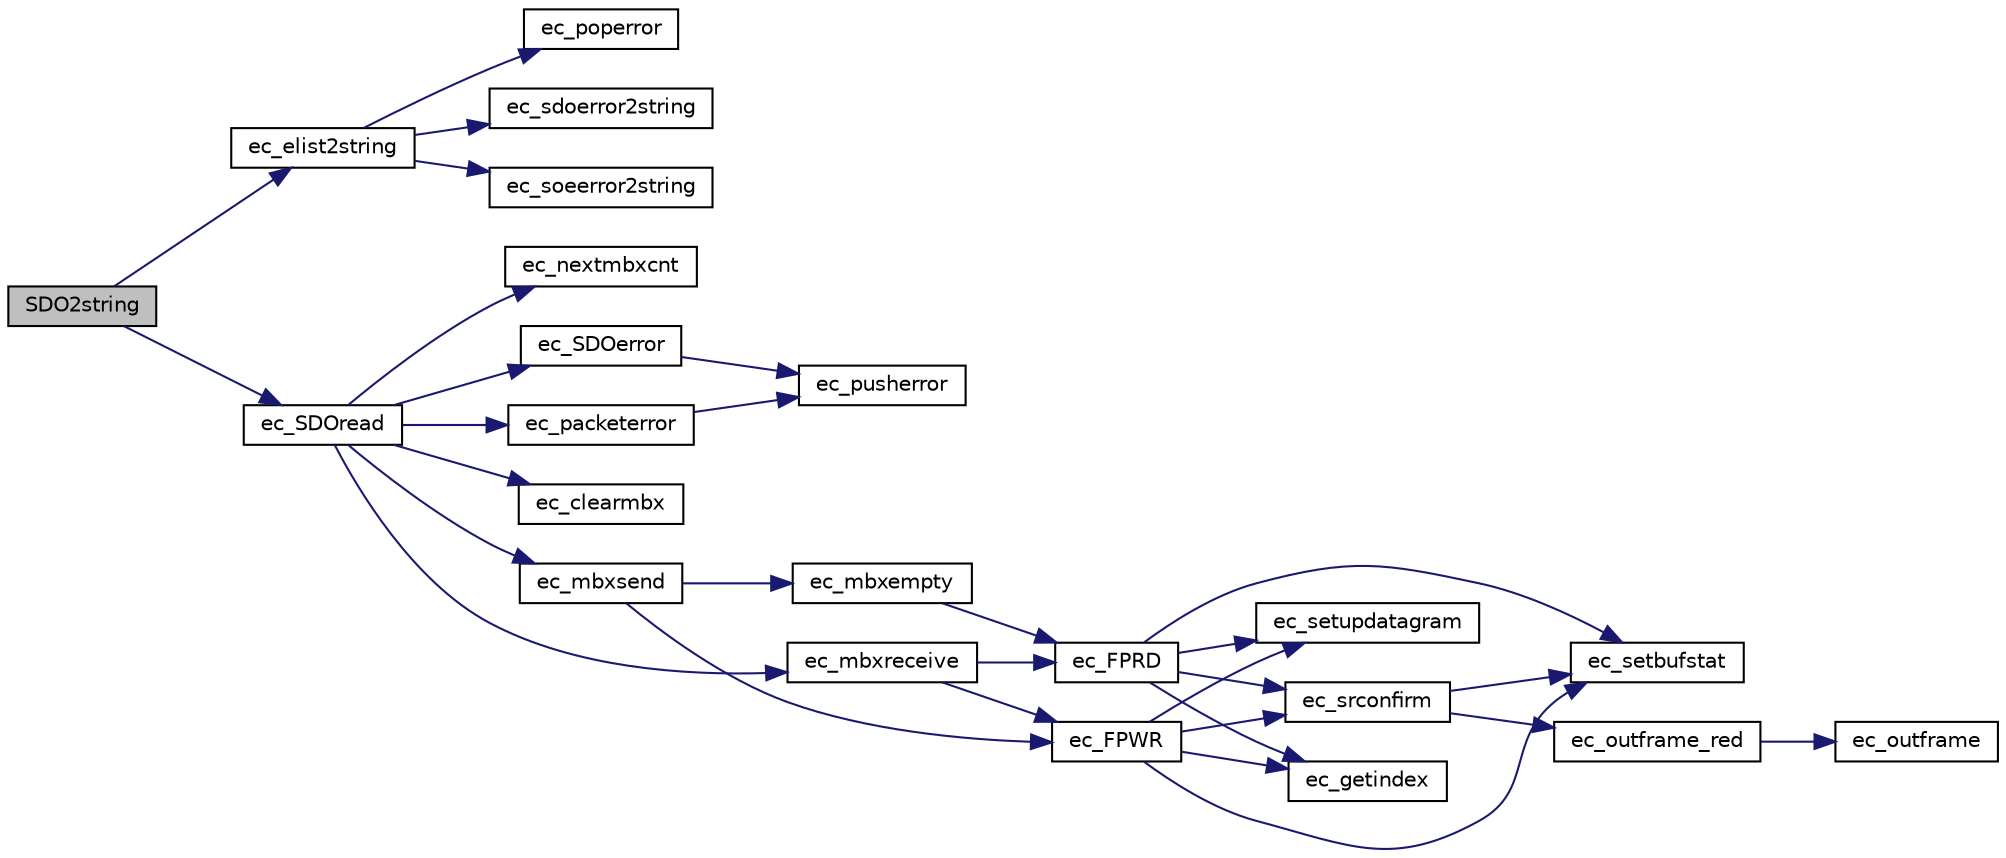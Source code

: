 digraph "SDO2string"
{
 // INTERACTIVE_SVG=YES
  edge [fontname="Helvetica",fontsize="10",labelfontname="Helvetica",labelfontsize="10"];
  node [fontname="Helvetica",fontsize="10",shape=record];
  rankdir="LR";
  Node1 [label="SDO2string",height=0.2,width=0.4,color="black", fillcolor="grey75", style="filled" fontcolor="black"];
  Node1 -> Node2 [color="midnightblue",fontsize="10",style="solid",fontname="Helvetica"];
  Node2 [label="ec_elist2string",height=0.2,width=0.4,color="black", fillcolor="white", style="filled",URL="$ethercatprint_8c.html#abd6f6b98aab3084ea8c40109f75364cb"];
  Node2 -> Node3 [color="midnightblue",fontsize="10",style="solid",fontname="Helvetica"];
  Node3 [label="ec_poperror",height=0.2,width=0.4,color="black", fillcolor="white", style="filled",URL="$ethercatmain_8c.html#ac5e3fbef1307f9df820124075c373fbd"];
  Node2 -> Node4 [color="midnightblue",fontsize="10",style="solid",fontname="Helvetica"];
  Node4 [label="ec_sdoerror2string",height=0.2,width=0.4,color="black", fillcolor="white", style="filled",URL="$ethercatprint_8c.html#a73428271581f7ee95355e679c7770229"];
  Node2 -> Node5 [color="midnightblue",fontsize="10",style="solid",fontname="Helvetica"];
  Node5 [label="ec_soeerror2string",height=0.2,width=0.4,color="black", fillcolor="white", style="filled",URL="$ethercatprint_8c.html#a1e44b3454dae69578da7287201e1e527"];
  Node1 -> Node6 [color="midnightblue",fontsize="10",style="solid",fontname="Helvetica"];
  Node6 [label="ec_SDOread",height=0.2,width=0.4,color="black", fillcolor="white", style="filled",URL="$ethercatcoe_8c.html#a143f50dea5c6c2694d4050c0caeb5a8e"];
  Node6 -> Node7 [color="midnightblue",fontsize="10",style="solid",fontname="Helvetica"];
  Node7 [label="ec_clearmbx",height=0.2,width=0.4,color="black", fillcolor="white", style="filled",URL="$ethercatmain_8c.html#a652d40885e8275a02ddcf94fbd077c99"];
  Node6 -> Node8 [color="midnightblue",fontsize="10",style="solid",fontname="Helvetica"];
  Node8 [label="ec_mbxreceive",height=0.2,width=0.4,color="black", fillcolor="white", style="filled",URL="$ethercatmain_8c.html#a7c1a13c5372ba1b38c9d04085c191e73"];
  Node8 -> Node9 [color="midnightblue",fontsize="10",style="solid",fontname="Helvetica"];
  Node9 [label="ec_FPRD",height=0.2,width=0.4,color="black", fillcolor="white", style="filled",URL="$ethercatbase_8c.html#aac2dc2b5a39ace0793473ab89bb56c7d"];
  Node9 -> Node10 [color="midnightblue",fontsize="10",style="solid",fontname="Helvetica"];
  Node10 [label="ec_getindex",height=0.2,width=0.4,color="black", fillcolor="white", style="filled",URL="$nicdrv_8c.html#ae3520c51670d8e4e3e360f26fd8acee4"];
  Node9 -> Node11 [color="midnightblue",fontsize="10",style="solid",fontname="Helvetica"];
  Node11 [label="ec_setbufstat",height=0.2,width=0.4,color="black", fillcolor="white", style="filled",URL="$nicdrv_8c.html#a121be26fdb9da9ef5b9f217fdcd2d50f"];
  Node9 -> Node12 [color="midnightblue",fontsize="10",style="solid",fontname="Helvetica"];
  Node12 [label="ec_setupdatagram",height=0.2,width=0.4,color="black", fillcolor="white", style="filled",URL="$ethercatbase_8c.html#a3b9a1e2b9fc1e15cf147a85d484db027"];
  Node9 -> Node13 [color="midnightblue",fontsize="10",style="solid",fontname="Helvetica"];
  Node13 [label="ec_srconfirm",height=0.2,width=0.4,color="black", fillcolor="white", style="filled",URL="$nicdrv_8c.html#ae49716ef495b23fc91261396fb2f49ec"];
  Node13 -> Node14 [color="midnightblue",fontsize="10",style="solid",fontname="Helvetica"];
  Node14 [label="ec_outframe_red",height=0.2,width=0.4,color="black", fillcolor="white", style="filled",URL="$nicdrv_8c.html#afb39cbe067b1afa202e8c487a33c4d66"];
  Node14 -> Node15 [color="midnightblue",fontsize="10",style="solid",fontname="Helvetica"];
  Node15 [label="ec_outframe",height=0.2,width=0.4,color="black", fillcolor="white", style="filled",URL="$nicdrv_8c.html#ace7534023c2df9a309fc51a5e7fd6d94"];
  Node13 -> Node11 [color="midnightblue",fontsize="10",style="solid",fontname="Helvetica"];
  Node8 -> Node16 [color="midnightblue",fontsize="10",style="solid",fontname="Helvetica"];
  Node16 [label="ec_FPWR",height=0.2,width=0.4,color="black", fillcolor="white", style="filled",URL="$ethercatbase_8c.html#aa2fe58363a824f15838718ee31f11ffc"];
  Node16 -> Node10 [color="midnightblue",fontsize="10",style="solid",fontname="Helvetica"];
  Node16 -> Node11 [color="midnightblue",fontsize="10",style="solid",fontname="Helvetica"];
  Node16 -> Node12 [color="midnightblue",fontsize="10",style="solid",fontname="Helvetica"];
  Node16 -> Node13 [color="midnightblue",fontsize="10",style="solid",fontname="Helvetica"];
  Node6 -> Node17 [color="midnightblue",fontsize="10",style="solid",fontname="Helvetica"];
  Node17 [label="ec_mbxsend",height=0.2,width=0.4,color="black", fillcolor="white", style="filled",URL="$ethercatmain_8c.html#a575bb6105662ad54fe55c47fc72075c4"];
  Node17 -> Node16 [color="midnightblue",fontsize="10",style="solid",fontname="Helvetica"];
  Node17 -> Node18 [color="midnightblue",fontsize="10",style="solid",fontname="Helvetica"];
  Node18 [label="ec_mbxempty",height=0.2,width=0.4,color="black", fillcolor="white", style="filled",URL="$ethercatmain_8c.html#a78a07c2b50526e0f99334f7d2782264f"];
  Node18 -> Node9 [color="midnightblue",fontsize="10",style="solid",fontname="Helvetica"];
  Node6 -> Node19 [color="midnightblue",fontsize="10",style="solid",fontname="Helvetica"];
  Node19 [label="ec_nextmbxcnt",height=0.2,width=0.4,color="black", fillcolor="white", style="filled",URL="$ethercatmain_8c.html#a1e178403f6eb467358bdfcc9eb086691"];
  Node6 -> Node20 [color="midnightblue",fontsize="10",style="solid",fontname="Helvetica"];
  Node20 [label="ec_packeterror",height=0.2,width=0.4,color="black", fillcolor="white", style="filled",URL="$ethercatmain_8c.html#a430e1266d5c0c1bd4153b660e4fa5298"];
  Node20 -> Node21 [color="midnightblue",fontsize="10",style="solid",fontname="Helvetica"];
  Node21 [label="ec_pusherror",height=0.2,width=0.4,color="black", fillcolor="white", style="filled",URL="$ethercatmain_8c.html#a91e361f3f3615c5ee22eb17def4d1532"];
  Node6 -> Node22 [color="midnightblue",fontsize="10",style="solid",fontname="Helvetica"];
  Node22 [label="ec_SDOerror",height=0.2,width=0.4,color="black", fillcolor="white", style="filled",URL="$ethercatcoe_8c.html#a3aa77952c6d3ce040bb6ba8f4da3a74a"];
  Node22 -> Node21 [color="midnightblue",fontsize="10",style="solid",fontname="Helvetica"];
}
